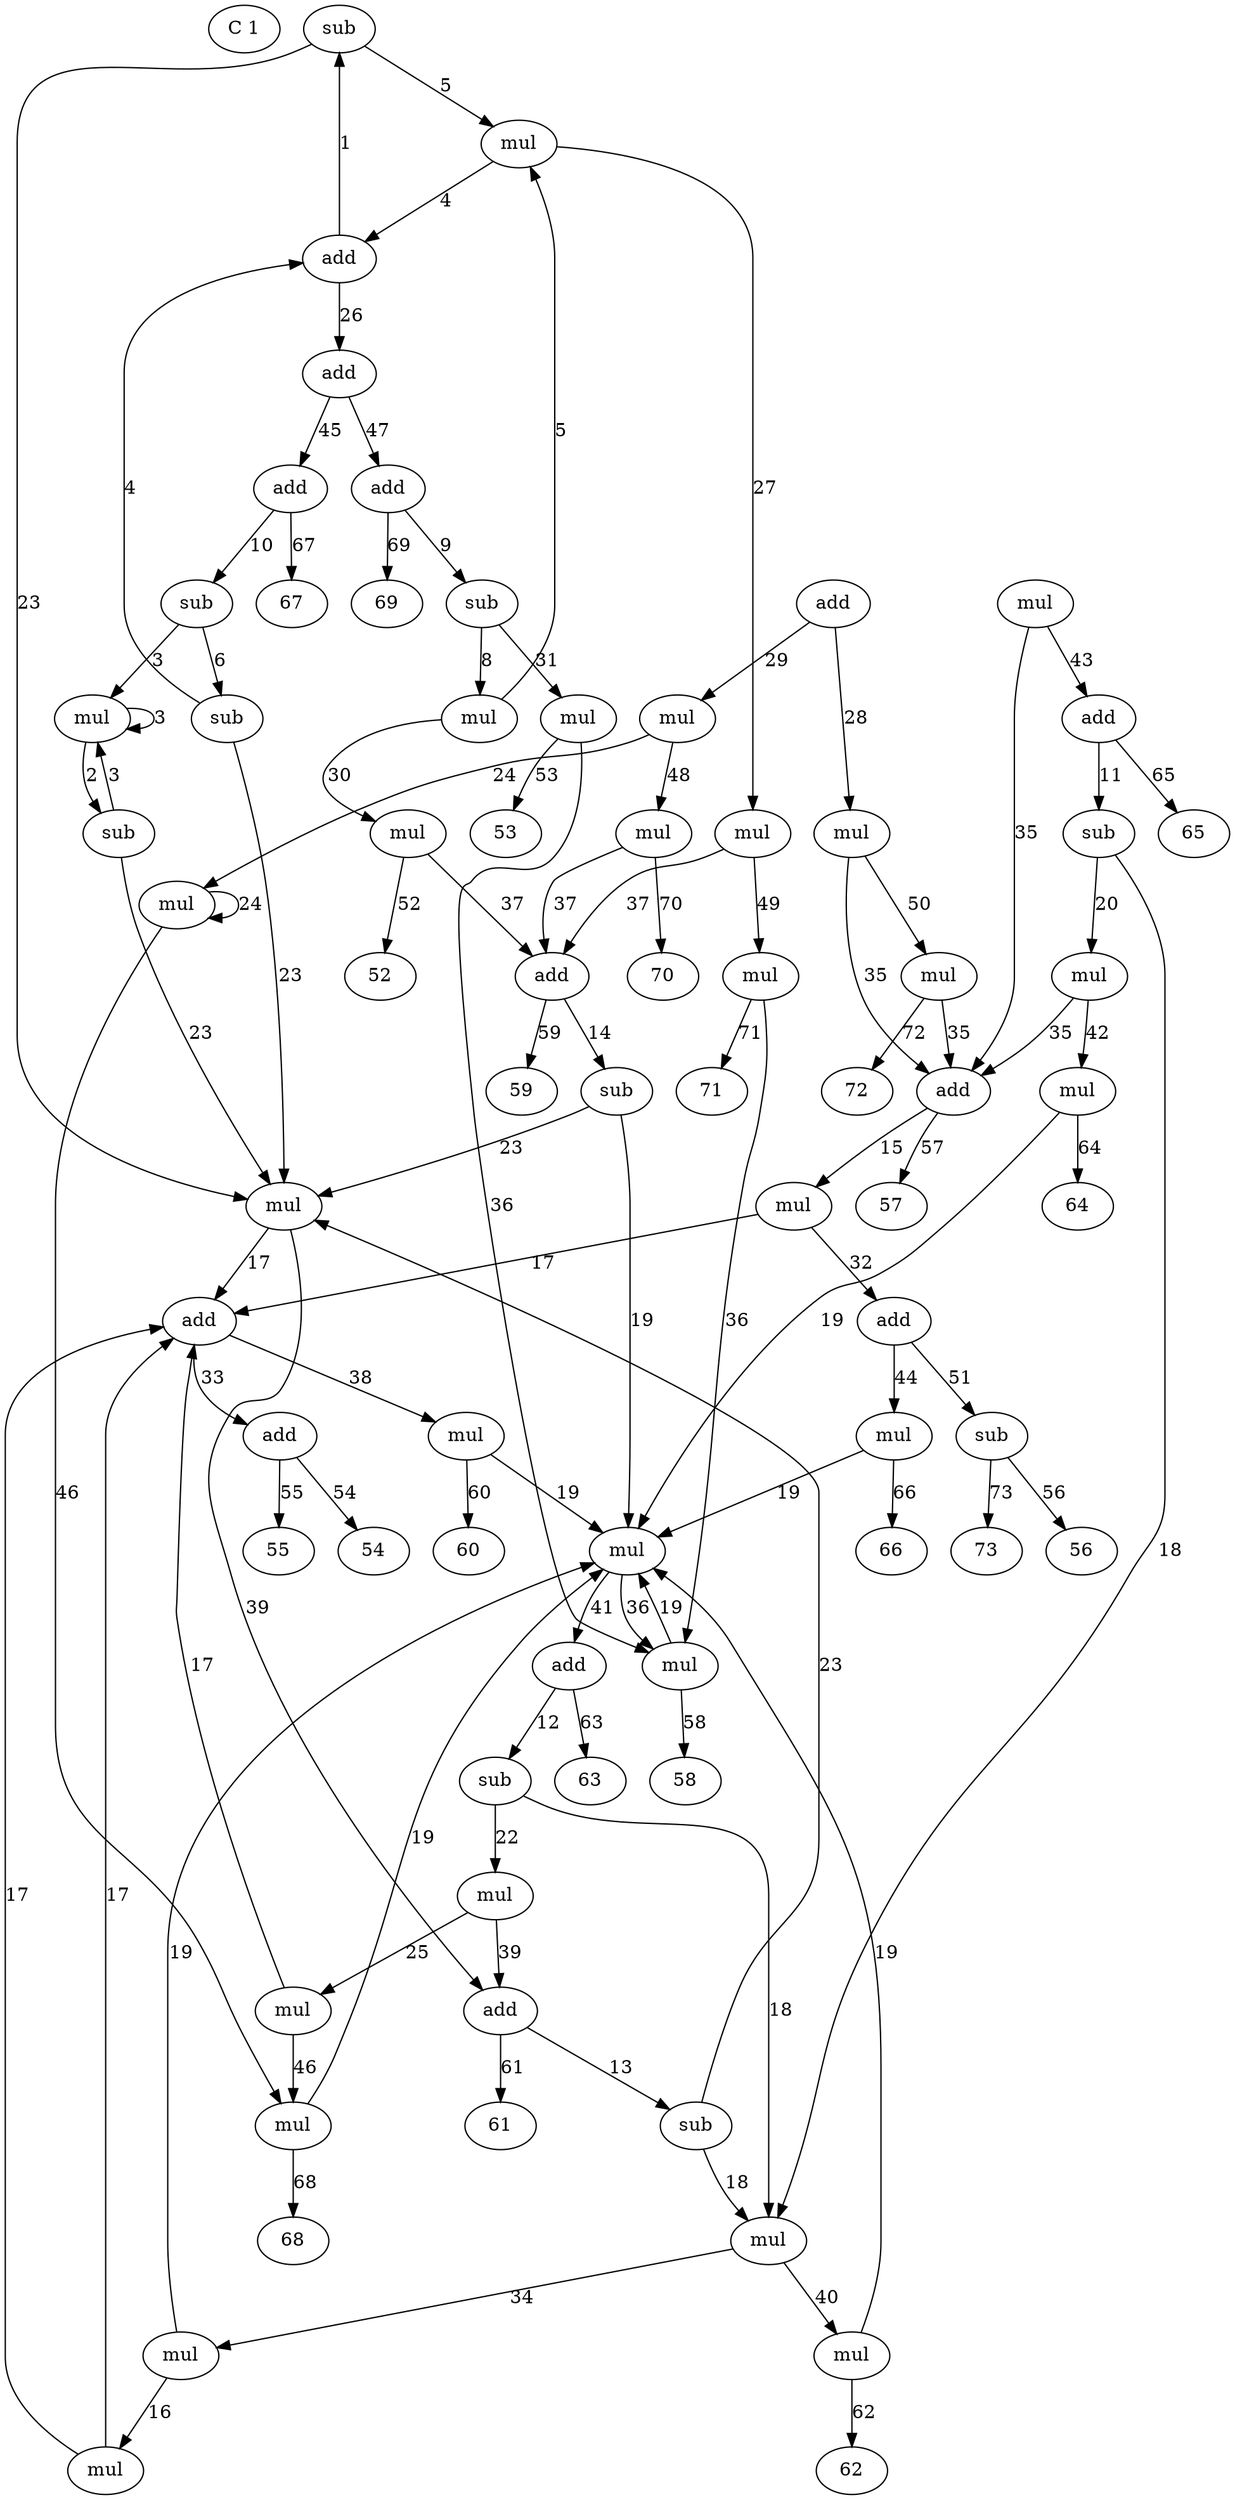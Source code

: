 digraph G {
0 [label="C 1"]
1 [label="sub"]
1 -> 5 [label="5"]
1 -> 23 [label="23"]
2 [label="sub"]
2 -> 3 [label="3"]
2 -> 23 [label="23"]
3 [label="mul"]
3 -> 2 [label="2"]
3 -> 3 [label="3"]
4 [label="add"]
4 -> 1 [label="1"]
4 -> 26 [label="26"]
5 [label="mul"]
5 -> 4 [label="4"]
5 -> 27 [label="27"]
6 [label="sub"]
6 -> 23 [label="23"]
6 -> 4 [label="4"]
7 [label="add"]
7 -> 28 [label="28"]
7 -> 29 [label="29"]
8 [label="mul"]
8 -> 5 [label="5"]
8 -> 30 [label="30"]
9 [label="sub"]
9 -> 31 [label="31"]
9 -> 8 [label="8"]
10 [label="sub"]
10 -> 6 [label="6"]
10 -> 3 [label="3"]
11 [label="sub"]
11 -> 18 [label="18"]
11 -> 20 [label="20"]
12 [label="sub"]
12 -> 18 [label="18"]
12 -> 22 [label="22"]
13 [label="sub"]
13 -> 18 [label="18"]
13 -> 23 [label="23"]
14 [label="sub"]
14 -> 19 [label="19"]
14 -> 23 [label="23"]
15 [label="mul"]
15 -> 17 [label="17"]
15 -> 32 [label="32"]
16 [label="mul"]
16 -> 17 [label="17"]
16 -> 17 [label="17"]
17 [label="add"]
17 -> 33 [label="33"]
17 -> 38 [label="38"]
18 [label="mul"]
18 -> 34 [label="34"]
18 -> 40 [label="40"]
19 [label="mul"]
19 -> 36 [label="36"]
19 -> 41 [label="41"]
20 [label="mul"]
20 -> 35 [label="35"]
20 -> 42 [label="42"]
21 [label="mul"]
21 -> 35 [label="35"]
21 -> 43 [label="43"]
22 [label="mul"]
22 -> 25 [label="25"]
22 -> 39 [label="39"]
23 [label="mul"]
23 -> 17 [label="17"]
23 -> 39 [label="39"]
24 [label="mul"]
24 -> 24 [label="24"]
24 -> 46 [label="46"]
25 [label="mul"]
25 -> 17 [label="17"]
25 -> 46 [label="46"]
26 [label="add"]
26 -> 45 [label="45"]
26 -> 47 [label="47"]
27 [label="mul"]
27 -> 37 [label="37"]
27 -> 49 [label="49"]
28 [label="mul"]
28 -> 35 [label="35"]
28 -> 50 [label="50"]
29 [label="mul"]
29 -> 24 [label="24"]
29 -> 48 [label="48"]
30 [label="mul"]
30 -> 37 [label="37"]
30 -> 52 [label="52"]
31 [label="mul"]
31 -> 36 [label="36"]
31 -> 53 [label="53"]
32 [label="add"]
32 -> 44 [label="44"]
32 -> 51 [label="51"]
33 [label="add"]
33 -> 54 [label="54"]
33 -> 55 [label="55"]
34 [label="mul"]
34 -> 16 [label="16"]
34 -> 19 [label="19"]
35 [label="add"]
35 -> 15 [label="15"]
35 -> 57 [label="57"]
36 [label="mul"]
36 -> 19 [label="19"]
36 -> 58 [label="58"]
37 [label="add"]
37 -> 14 [label="14"]
37 -> 59 [label="59"]
38 [label="mul"]
38 -> 19 [label="19"]
38 -> 60 [label="60"]
39 [label="add"]
39 -> 13 [label="13"]
39 -> 61 [label="61"]
40 [label="mul"]
40 -> 19 [label="19"]
40 -> 62 [label="62"]
41 [label="add"]
41 -> 12 [label="12"]
41 -> 63 [label="63"]
42 [label="mul"]
42 -> 19 [label="19"]
42 -> 64 [label="64"]
43 [label="add"]
43 -> 11 [label="11"]
43 -> 65 [label="65"]
44 [label="mul"]
44 -> 19 [label="19"]
44 -> 66 [label="66"]
45 [label="add"]
45 -> 10 [label="10"]
45 -> 67 [label="67"]
46 [label="mul"]
46 -> 19 [label="19"]
46 -> 68 [label="68"]
47 [label="add"]
47 -> 9 [label="9"]
47 -> 69 [label="69"]
48 [label="mul"]
48 -> 37 [label="37"]
48 -> 70 [label="70"]
49 [label="mul"]
49 -> 36 [label="36"]
49 -> 71 [label="71"]
50 [label="mul"]
50 -> 35 [label="35"]
50 -> 72 [label="72"]
51 [label="sub"]
51 -> 56 [label="56"]
51 -> 73 [label="73"]
}
